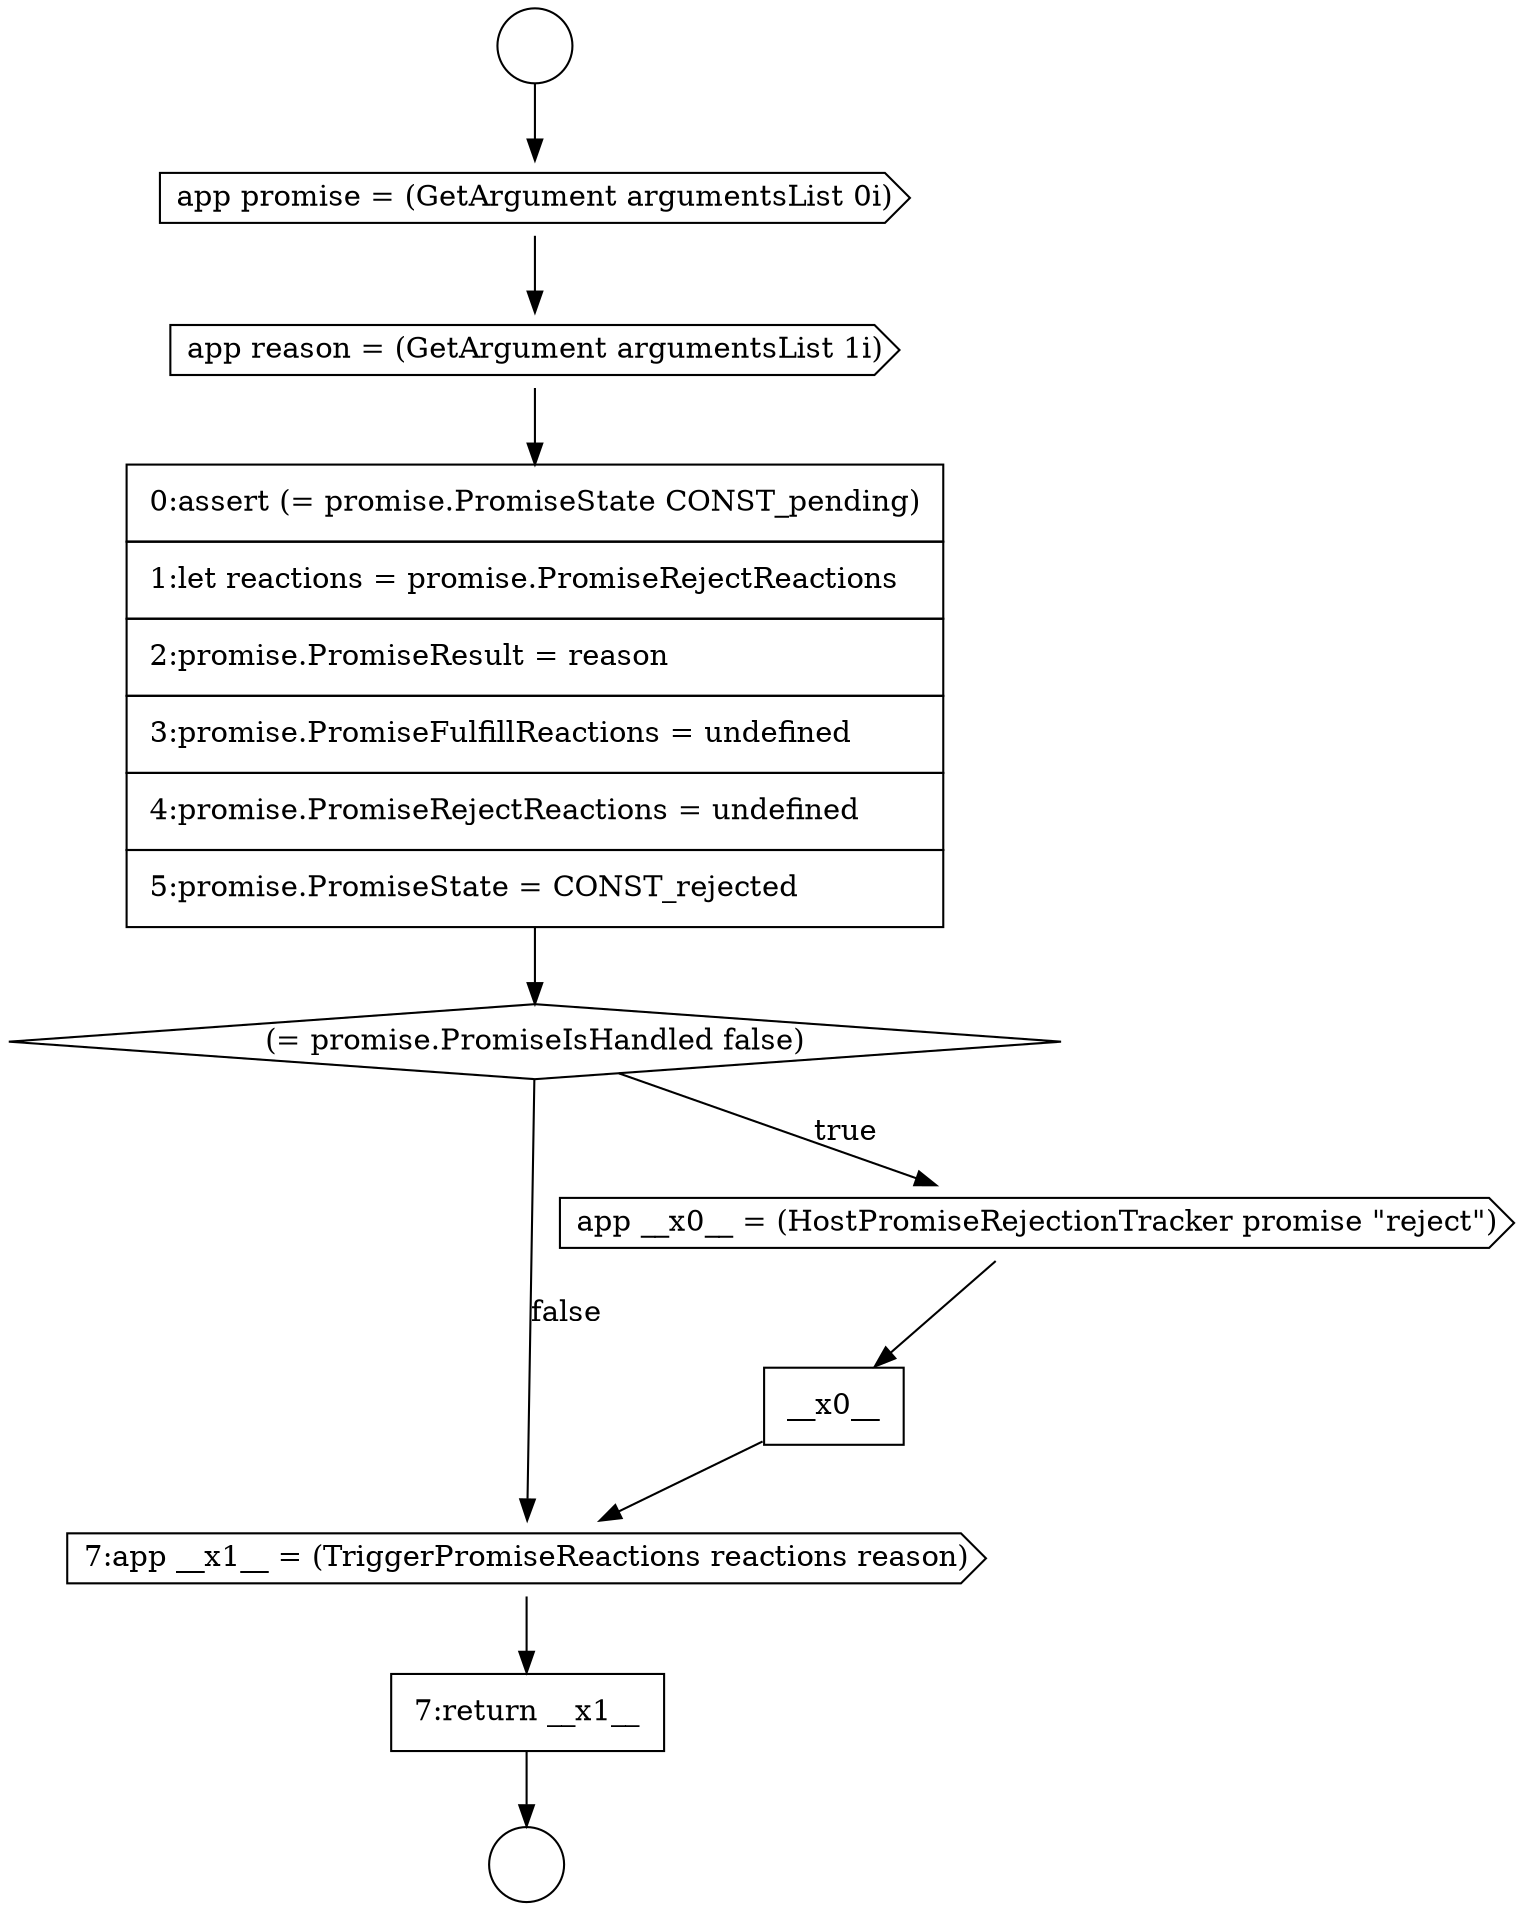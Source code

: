 digraph {
  node18165 [shape=cds, label=<<font color="black">7:app __x1__ = (TriggerPromiseReactions reactions reason)</font>> color="black" fillcolor="white" style=filled]
  node18161 [shape=none, margin=0, label=<<font color="black">
    <table border="0" cellborder="1" cellspacing="0" cellpadding="10">
      <tr><td align="left">0:assert (= promise.PromiseState CONST_pending)</td></tr>
      <tr><td align="left">1:let reactions = promise.PromiseRejectReactions</td></tr>
      <tr><td align="left">2:promise.PromiseResult = reason</td></tr>
      <tr><td align="left">3:promise.PromiseFulfillReactions = undefined</td></tr>
      <tr><td align="left">4:promise.PromiseRejectReactions = undefined</td></tr>
      <tr><td align="left">5:promise.PromiseState = CONST_rejected</td></tr>
    </table>
  </font>> color="black" fillcolor="white" style=filled]
  node18158 [shape=circle label=" " color="black" fillcolor="white" style=filled]
  node18159 [shape=cds, label=<<font color="black">app promise = (GetArgument argumentsList 0i)</font>> color="black" fillcolor="white" style=filled]
  node18164 [shape=none, margin=0, label=<<font color="black">
    <table border="0" cellborder="1" cellspacing="0" cellpadding="10">
      <tr><td align="left">__x0__</td></tr>
    </table>
  </font>> color="black" fillcolor="white" style=filled]
  node18160 [shape=cds, label=<<font color="black">app reason = (GetArgument argumentsList 1i)</font>> color="black" fillcolor="white" style=filled]
  node18163 [shape=cds, label=<<font color="black">app __x0__ = (HostPromiseRejectionTracker promise &quot;reject&quot;)</font>> color="black" fillcolor="white" style=filled]
  node18166 [shape=none, margin=0, label=<<font color="black">
    <table border="0" cellborder="1" cellspacing="0" cellpadding="10">
      <tr><td align="left">7:return __x1__</td></tr>
    </table>
  </font>> color="black" fillcolor="white" style=filled]
  node18162 [shape=diamond, label=<<font color="black">(= promise.PromiseIsHandled false)</font>> color="black" fillcolor="white" style=filled]
  node18157 [shape=circle label=" " color="black" fillcolor="white" style=filled]
  node18160 -> node18161 [ color="black"]
  node18159 -> node18160 [ color="black"]
  node18165 -> node18166 [ color="black"]
  node18157 -> node18159 [ color="black"]
  node18166 -> node18158 [ color="black"]
  node18163 -> node18164 [ color="black"]
  node18164 -> node18165 [ color="black"]
  node18162 -> node18163 [label=<<font color="black">true</font>> color="black"]
  node18162 -> node18165 [label=<<font color="black">false</font>> color="black"]
  node18161 -> node18162 [ color="black"]
}
